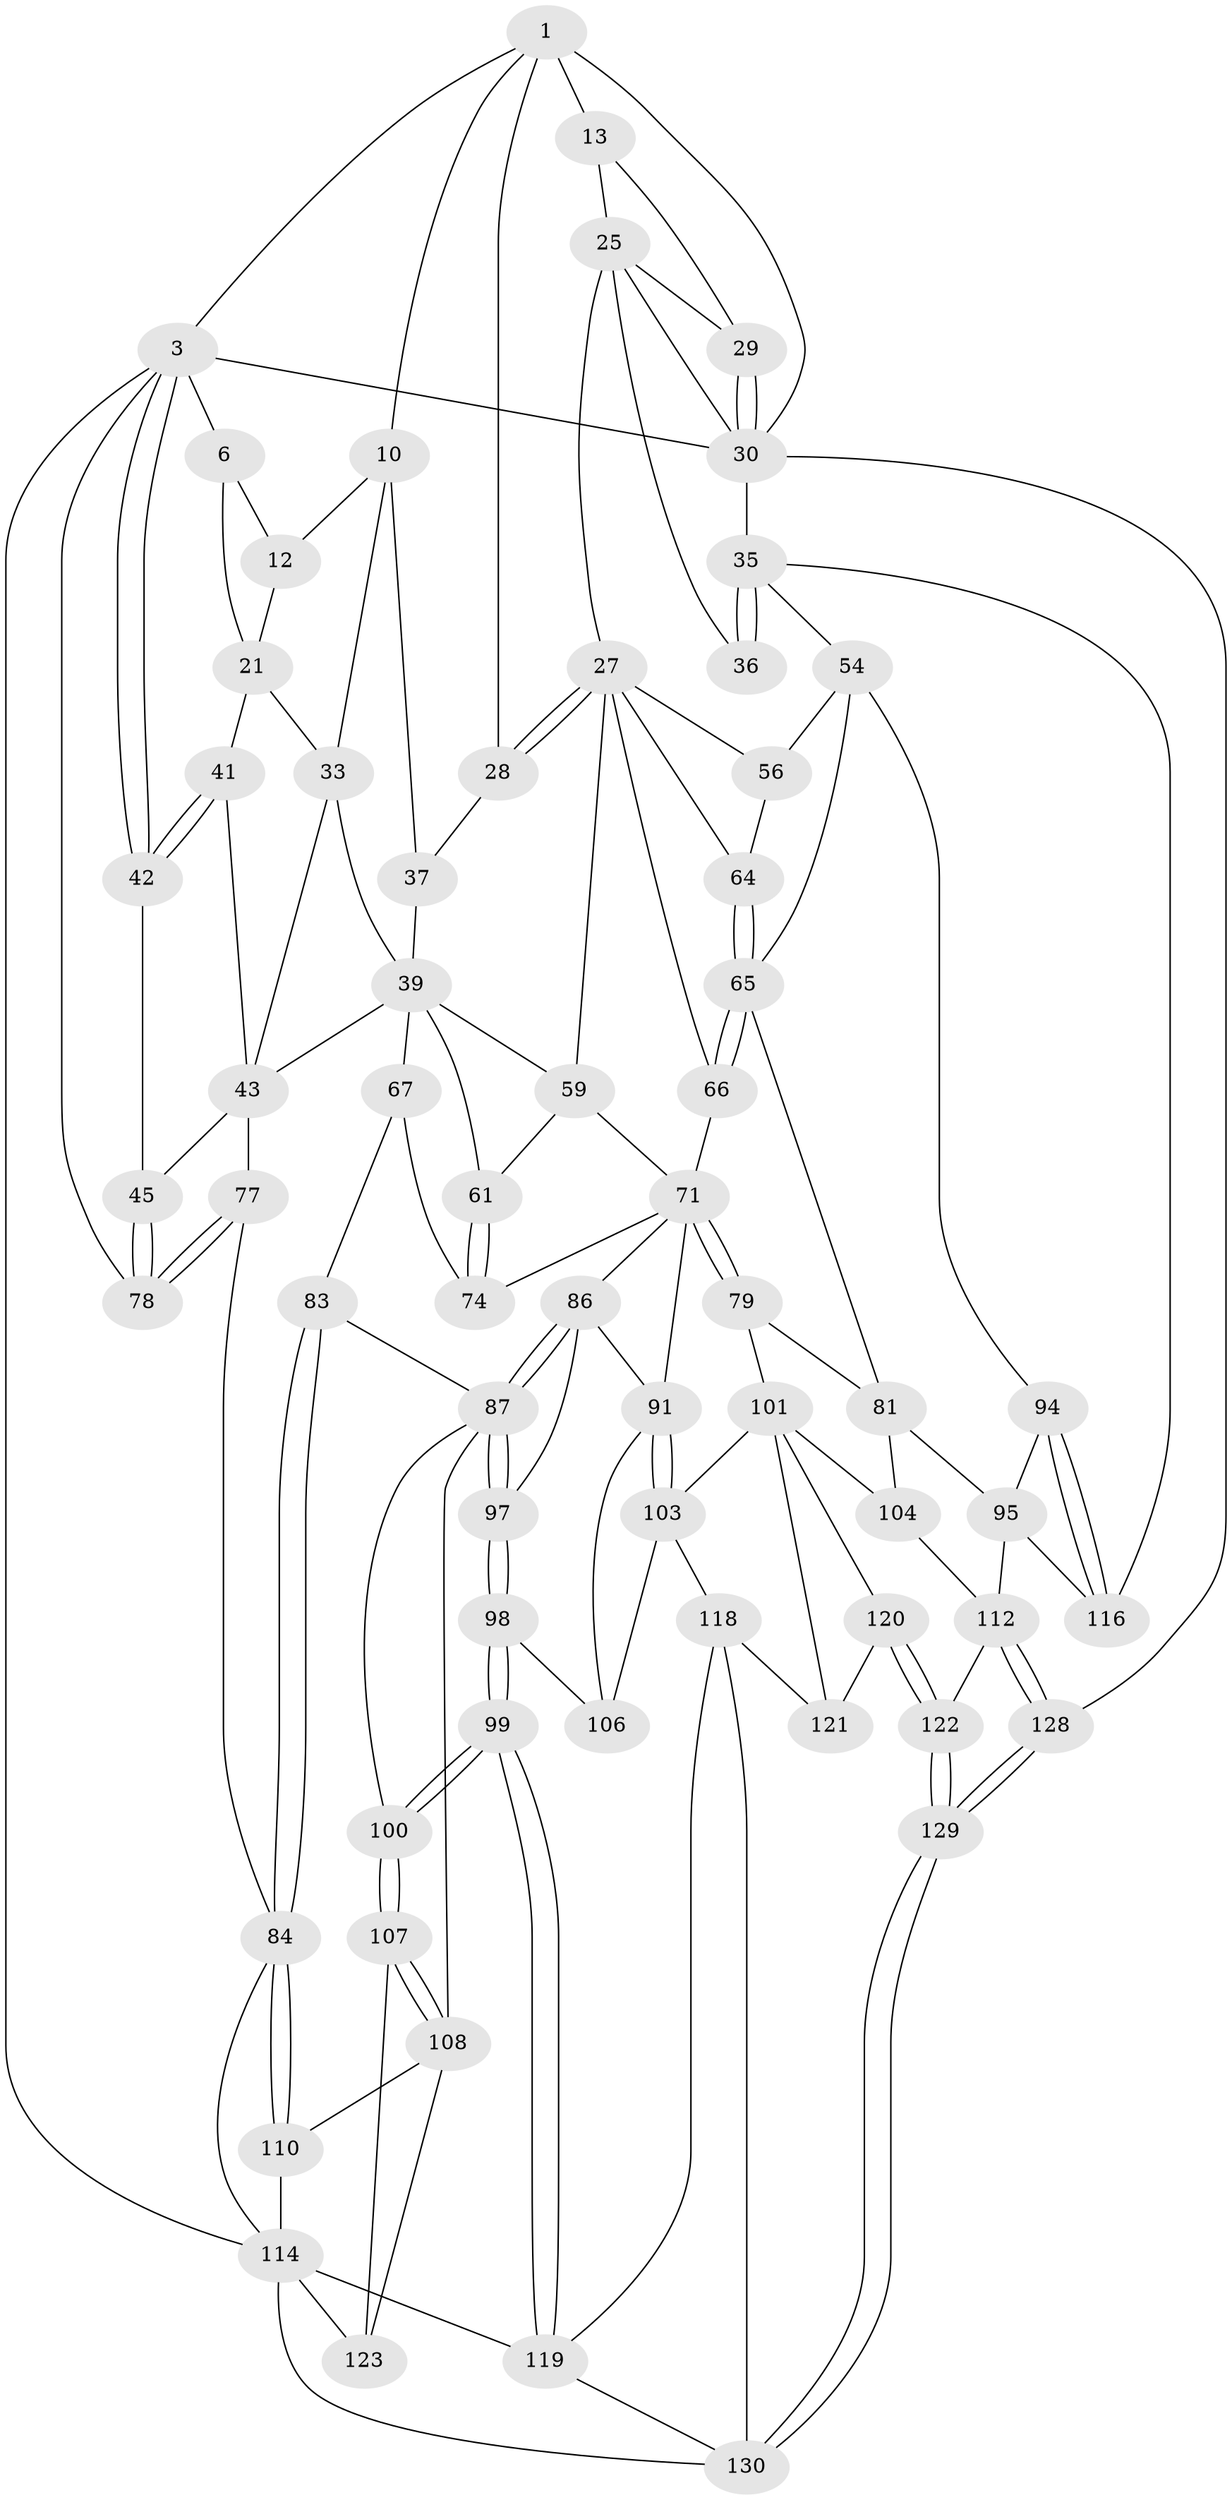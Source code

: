// original degree distribution, {3: 0.022900763358778626, 4: 0.22137404580152673, 6: 0.21374045801526717, 5: 0.5419847328244275}
// Generated by graph-tools (version 1.1) at 2025/28/03/15/25 16:28:04]
// undirected, 65 vertices, 148 edges
graph export_dot {
graph [start="1"]
  node [color=gray90,style=filled];
  1 [pos="+0.6157838781316556+0",super="+2+8"];
  3 [pos="+0+0",super="+90+4"];
  6 [pos="+0.0789746614762409+0",super="+17+7"];
  10 [pos="+0.49146679907282914+0.1920416186016755",super="+11"];
  12 [pos="+0.406173132269211+0.11321045880994302",super="+15"];
  13 [pos="+0.8498378672394314+0.06373197378625074",super="+24"];
  21 [pos="+0.23211509258303958+0.25880591463383795",super="+22"];
  25 [pos="+0.9087296879620325+0.20024756815245942",super="+26+31"];
  27 [pos="+0.7520652091694946+0.3193385492429342",super="+50"];
  28 [pos="+0.7511226259027854+0.3186572877707409"];
  29 [pos="+0.9556671009354828+0.084451143794188"];
  30 [pos="+1+0",super="+69+32"];
  33 [pos="+0.332952634016526+0.3111373942942704",super="+34"];
  35 [pos="+1+0.33305065223703323",super="+53"];
  36 [pos="+1+0.33626113651180595"];
  37 [pos="+0.6595737253156221+0.32235381025844645",super="+38"];
  39 [pos="+0.4764832218991453+0.4045109362767918",super="+40+49"];
  41 [pos="+0.08473372698735485+0.2594886929540248"];
  42 [pos="+0+0.23334110921265705"];
  43 [pos="+0.1090833217325698+0.5061678362602331",super="+48+44"];
  45 [pos="+0+0.5097870047280814"];
  54 [pos="+1+0.6845047832255712",super="+55"];
  56 [pos="+0.90484361436118+0.556947991603652",super="+63"];
  59 [pos="+0.553121183325767+0.49578880298608",super="+60"];
  61 [pos="+0.5230356907150318+0.5554971329149584"];
  64 [pos="+0.7575815169112258+0.5492219785251936"];
  65 [pos="+0.7119441004526091+0.6175755519438448",super="+73"];
  66 [pos="+0.7097121321872052+0.6171796225872868"];
  67 [pos="+0.30086083986969925+0.6291237619104172",super="+68"];
  71 [pos="+0.5841753901357971+0.6180512630002365",super="+72"];
  74 [pos="+0.382670650485604+0.6601620765458868"];
  77 [pos="+0+0.6084358424507633"];
  78 [pos="+0+0.6080833372138145"];
  79 [pos="+0.571280730918935+0.7132267294155632",super="+82"];
  81 [pos="+0.7434889007827988+0.7317911756254019",super="+96"];
  83 [pos="+0.24123218134035174+0.7351334441663893"];
  84 [pos="+0.12339582434947975+0.8159606430868243",super="+85"];
  86 [pos="+0.41486479226292733+0.7450132602994918",super="+93"];
  87 [pos="+0.3170186687282143+0.7843592793409793",super="+88"];
  91 [pos="+0.5456534947310914+0.8079856410422677",super="+92"];
  94 [pos="+1+0.7157279493970423"];
  95 [pos="+0.8411267979357828+0.7752388681407206",super="+111"];
  97 [pos="+0.3807232457236848+0.8473539662498727"];
  98 [pos="+0.38125430278586486+0.8507190702763558"];
  99 [pos="+0.3327967932912634+0.9028612345397656"];
  100 [pos="+0.30765931930271234+0.8945507036297446"];
  101 [pos="+0.7129589890520462+0.7775528162478426",super="+105+102"];
  103 [pos="+0.5665476352894296+0.8500941976981359",super="+117"];
  104 [pos="+0.7988628216210475+0.8774033144596266"];
  106 [pos="+0.3980073258213472+0.8572031717894014"];
  107 [pos="+0.2980191080141086+0.8925278419830929"];
  108 [pos="+0.276114426067841+0.8462288963945134",super="+109"];
  110 [pos="+0.12482941391287206+0.8513506098233898"];
  112 [pos="+0.8831729744832046+0.9182604686072362",super="+113"];
  114 [pos="+0.041385123296392434+0.945908307963397",super="+115+124"];
  116 [pos="+0.9056252564579034+0.9054288830720268"];
  118 [pos="+0.44977360661739274+0.9543073245266076",super="+127"];
  119 [pos="+0.3466268281914537+0.9556935311833757",super="+126"];
  120 [pos="+0.7203978531187959+0.9277197288610757"];
  121 [pos="+0.6207474133273361+0.8976070777451607"];
  122 [pos="+0.7526455666427891+0.9722470699146476"];
  123 [pos="+0.2648592240048931+0.9033752047653625"];
  128 [pos="+0.892378549138885+1"];
  129 [pos="+0.8092937355518742+1"];
  130 [pos="+0.5510025998473376+1",super="+131"];
  1 -- 3;
  1 -- 13 [weight=2];
  1 -- 30;
  1 -- 10;
  1 -- 28;
  3 -- 42;
  3 -- 42;
  3 -- 78;
  3 -- 30;
  3 -- 6 [weight=2];
  3 -- 114;
  6 -- 12 [weight=2];
  6 -- 21;
  10 -- 33;
  10 -- 12;
  10 -- 37;
  12 -- 21;
  13 -- 25;
  13 -- 29;
  21 -- 33;
  21 -- 41;
  25 -- 27;
  25 -- 36;
  25 -- 29;
  25 -- 30;
  27 -- 28;
  27 -- 28;
  27 -- 64;
  27 -- 66;
  27 -- 56 [weight=2];
  27 -- 59;
  28 -- 37;
  29 -- 30;
  29 -- 30;
  30 -- 128;
  30 -- 35 [weight=2];
  33 -- 43;
  33 -- 39;
  35 -- 36;
  35 -- 36;
  35 -- 54;
  35 -- 116;
  37 -- 39 [weight=2];
  39 -- 67 [weight=2];
  39 -- 43;
  39 -- 61;
  39 -- 59;
  41 -- 42;
  41 -- 42;
  41 -- 43;
  42 -- 45;
  43 -- 77;
  43 -- 45;
  45 -- 78;
  45 -- 78;
  54 -- 94;
  54 -- 56;
  54 -- 65;
  56 -- 64;
  59 -- 61;
  59 -- 71;
  61 -- 74;
  61 -- 74;
  64 -- 65;
  64 -- 65;
  65 -- 66;
  65 -- 66;
  65 -- 81;
  66 -- 71;
  67 -- 74;
  67 -- 83;
  71 -- 79 [weight=2];
  71 -- 79;
  71 -- 91;
  71 -- 86;
  71 -- 74;
  77 -- 78;
  77 -- 78;
  77 -- 84;
  79 -- 81;
  79 -- 101;
  81 -- 104;
  81 -- 95;
  83 -- 84;
  83 -- 84;
  83 -- 87;
  84 -- 110;
  84 -- 110;
  84 -- 114;
  86 -- 87;
  86 -- 87;
  86 -- 97;
  86 -- 91;
  87 -- 97;
  87 -- 97;
  87 -- 100;
  87 -- 108;
  91 -- 103;
  91 -- 103;
  91 -- 106;
  94 -- 95;
  94 -- 116;
  94 -- 116;
  95 -- 112;
  95 -- 116;
  97 -- 98;
  97 -- 98;
  98 -- 99;
  98 -- 99;
  98 -- 106;
  99 -- 100;
  99 -- 100;
  99 -- 119;
  99 -- 119;
  100 -- 107;
  100 -- 107;
  101 -- 104;
  101 -- 120;
  101 -- 121;
  101 -- 103;
  103 -- 106;
  103 -- 118;
  104 -- 112;
  107 -- 108;
  107 -- 108;
  107 -- 123;
  108 -- 123;
  108 -- 110;
  110 -- 114;
  112 -- 128;
  112 -- 128;
  112 -- 122;
  114 -- 130;
  114 -- 123;
  114 -- 119;
  118 -- 119;
  118 -- 121;
  118 -- 130;
  119 -- 130;
  120 -- 121;
  120 -- 122;
  120 -- 122;
  122 -- 129;
  122 -- 129;
  128 -- 129;
  128 -- 129;
  129 -- 130;
  129 -- 130;
}
